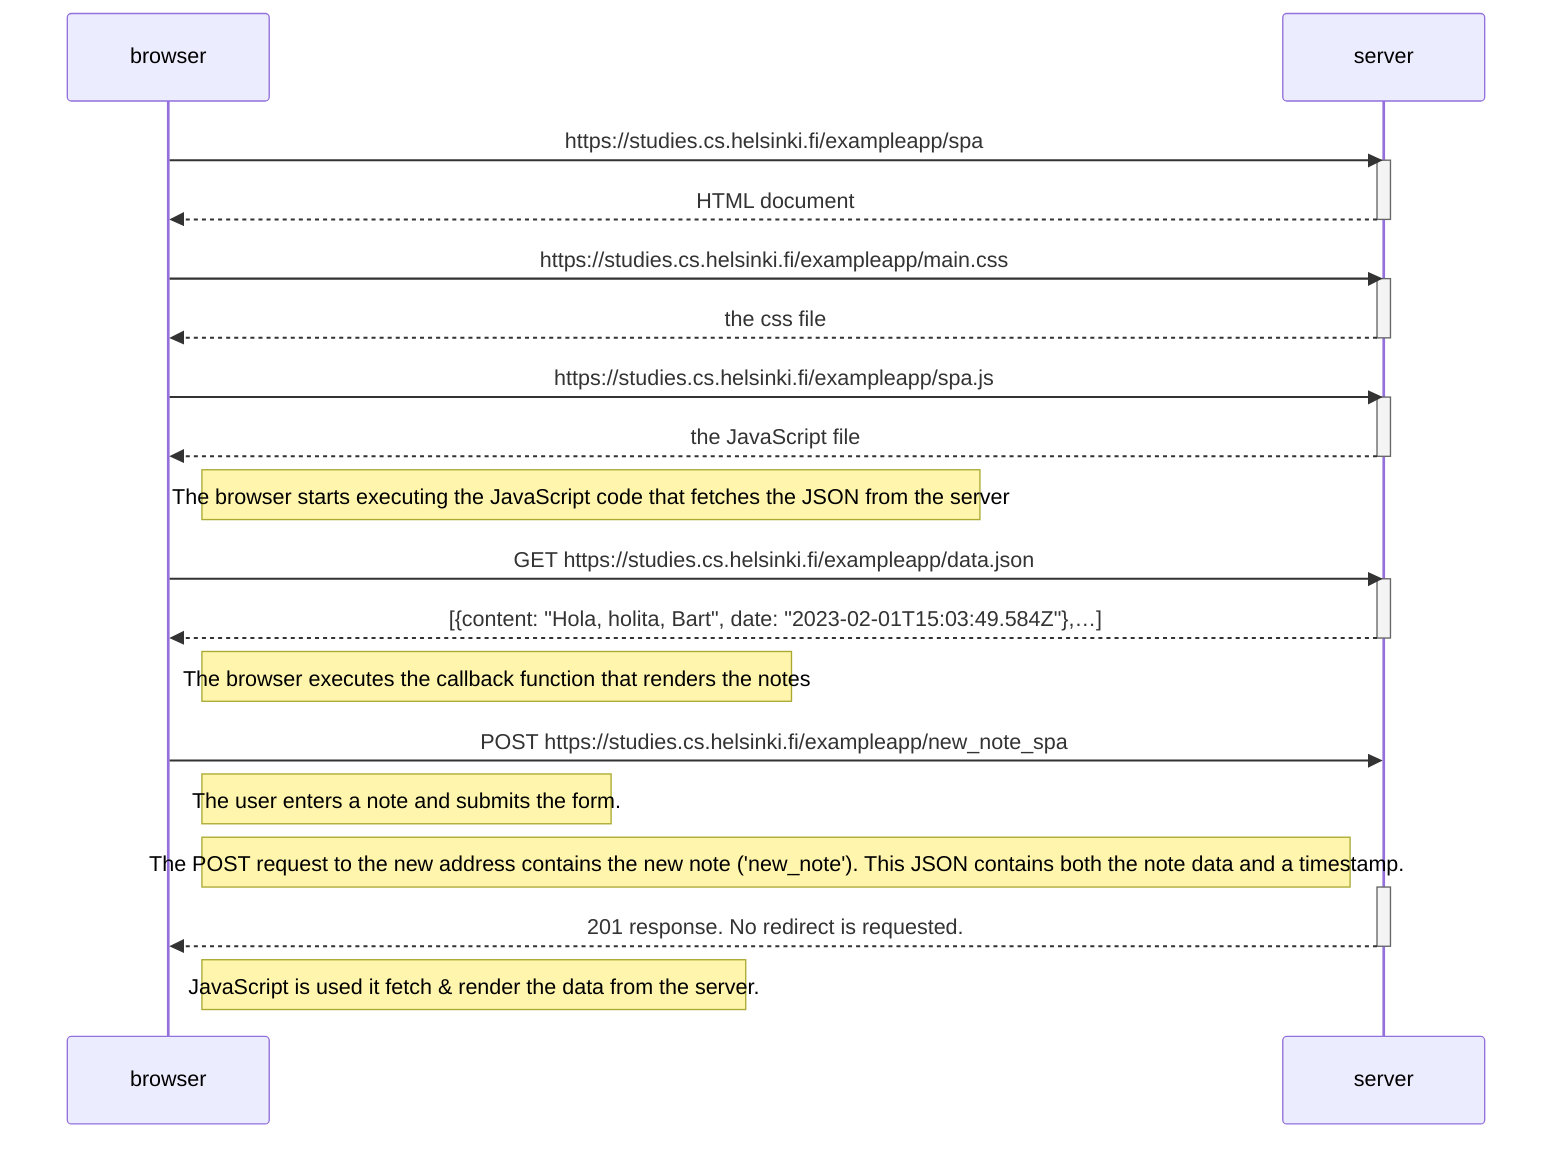 sequenceDiagram
    participant browser
    participant server
    
    browser->>server: https://studies.cs.helsinki.fi/exampleapp/spa
    activate server
    server-->>browser: HTML document
    deactivate server
    
    browser->>server: https://studies.cs.helsinki.fi/exampleapp/main.css
    activate server
    server-->>browser: the css file
    deactivate server
    
    browser->>server: https://studies.cs.helsinki.fi/exampleapp/spa.js
    activate server
    server-->>browser: the JavaScript file
    deactivate server
    
    Note right of browser: The browser starts executing the JavaScript code that fetches the JSON from the server
    
    browser->>server: GET https://studies.cs.helsinki.fi/exampleapp/data.json
    activate server
    server-->>browser: [{content: "Hola, holita, Bart", date: "2023-02-01T15:03:49.584Z"},…]
    deactivate server    

    Note right of browser: The browser executes the callback function that renders the notes 

    browser->>server: POST https://studies.cs.helsinki.fi/exampleapp/new_note_spa
    Note right of browser: The user enters a note and submits the form. 
    Note right of browser: The POST request to the new address contains the new note ('new_note'). This JSON contains both the note data and a timestamp.
    
    activate server
    server-->>browser: 201 response. No redirect is requested.
    deactivate server

    Note right of browser: JavaScript is used it fetch & render the data from the server.